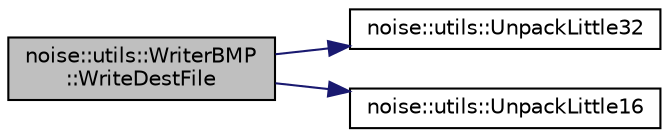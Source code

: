digraph "noise::utils::WriterBMP::WriteDestFile"
{
  edge [fontname="Helvetica",fontsize="10",labelfontname="Helvetica",labelfontsize="10"];
  node [fontname="Helvetica",fontsize="10",shape=record];
  rankdir="LR";
  Node1 [label="noise::utils::WriterBMP\l::WriteDestFile",height=0.2,width=0.4,color="black", fillcolor="grey75", style="filled" fontcolor="black"];
  Node1 -> Node2 [color="midnightblue",fontsize="10",style="solid",fontname="Helvetica"];
  Node2 [label="noise::utils::UnpackLittle32",height=0.2,width=0.4,color="black", fillcolor="white", style="filled",URL="$namespacenoise_1_1utils.html#a214a013f1898a6366c1f740500afe23d"];
  Node1 -> Node3 [color="midnightblue",fontsize="10",style="solid",fontname="Helvetica"];
  Node3 [label="noise::utils::UnpackLittle16",height=0.2,width=0.4,color="black", fillcolor="white", style="filled",URL="$namespacenoise_1_1utils.html#ad46552515352d74288121e033983177d"];
}
